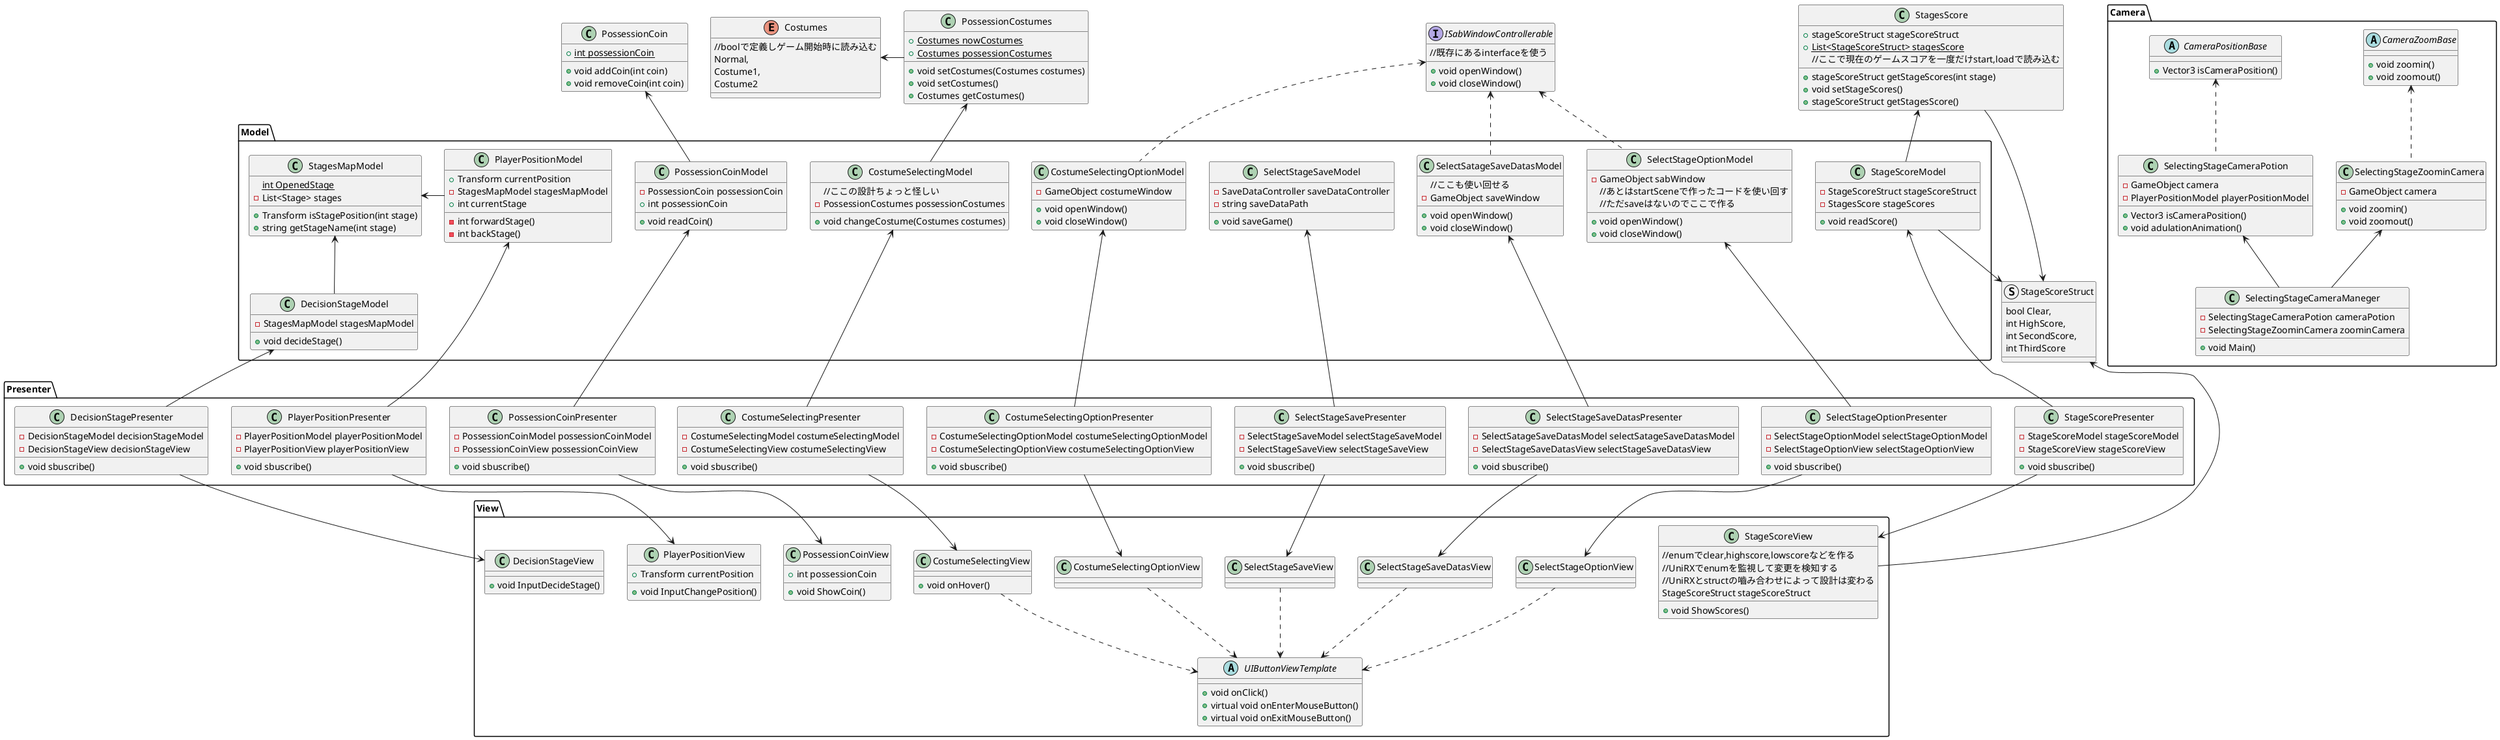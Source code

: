 @startuml GameStageMapSelectMap
    interface ISabWindowControllerable{
        //既存にあるinterfaceを使う
        +void openWindow()
        +void closeWindow()
    }
class StagesScore{
    +stageScoreStruct stageScoreStruct
    +{static}List<StageScoreStruct> stagesScore
    +stageScoreStruct getStageScores(int stage)
    //ここで現在のゲームスコアを一度だけstart,loadで読み込む
    +void setStageScores()
    +stageScoreStruct getStagesScore()
}
class PossessionCostumes{
    +{static}Costumes nowCostumes
    +{static}Costumes possessionCostumes
    +void setCostumes(Costumes costumes)
    +void setCostumes()
    +Costumes getCostumes()
}
enum Costumes{
    //boolで定義しゲーム開始時に読み込む
    Normal,
    Costume1,
    Costume2
}
PossessionCostumes -left-> Costumes
class PossessionCoin{
    +{static}int possessionCoin
    +void addCoin(int coin)
    +void removeCoin(int coin)
}
namespace Model{
    class SelectStageOptionModel{
        -GameObject sabWindow
        +void openWindow()
        +void closeWindow()
        //あとはstartSceneで作ったコードを使い回す
        //ただsaveはないのでここで作る
    }
    SelectStageOptionModel .up.> ISabWindowControllerable
    SelectSatageSaveDatasModel .up.> ISabWindowControllerable
    CostumeSelectingOptionModel .up.> ISabWindowControllerable
    class SelectSatageSaveDatasModel{
        //ここも使い回せる
        -GameObject saveWindow
        +void openWindow()
        +void closeWindow()
    }
    class SelectStageSaveModel{
        -SaveDataController saveDataController
        -string saveDataPath
        +void saveGame()
    }
    class PlayerPositionModel{
        +Transform currentPosition
        -StagesMapModel stagesMapModel
        +int currentStage
        -int forwardStage()
        -int backStage()
    }
    class StagesMapModel{
        {static}int OpenedStage
        -List<Stage> stages
        +Transform isStagePosition(int stage)
        +string getStageName(int stage)
    }
    class DecisionStageModel{
        -StagesMapModel stagesMapModel
        +void decideStage()
    }
    PlayerPositionModel -right-> StagesMapModel
    DecisionStageModel -up-> StagesMapModel
    class StageScoreModel{
        -StageScoreStruct stageScoreStruct
        -StagesScore stageScores
        +void readScore()
    }
    StageScoreModel -up-> StagesScore
    class CostumeSelectingOptionModel{
        -GameObject costumeWindow
        +void openWindow()
        +void closeWindow()
    }
    class CostumeSelectingModel{
        //ここの設計ちょっと怪しい
        -PossessionCostumes possessionCostumes
        +void changeCostume(Costumes costumes)
    }
    CostumeSelectingModel -up-> PossessionCostumes
    class PossessionCoinModel{
        -PossessionCoin possessionCoin
        +int possessionCoin
        +void readCoin()
    }
    PossessionCoinModel -up-> PossessionCoin
}
namespace Presenter{
    class SelectStageOptionPresenter{
        -SelectStageOptionModel selectStageOptionModel
        -SelectStageOptionView selectStageOptionView
        +void sbuscribe()
    }
    class SelectStageSaveDatasPresenter{
        -SelectSatageSaveDatasModel selectSatageSaveDatasModel
        -SelectStageSaveDatasView selectStageSaveDatasView
        +void sbuscribe()
    }
    class SelectStageSavePresenter{
        -SelectStageSaveModel selectStageSaveModel
        -SelectStageSaveView selectStageSaveView
        +void sbuscribe()
    }
    class PlayerPositionPresenter{
        -PlayerPositionModel playerPositionModel
        -PlayerPositionView playerPositionView
        +void sbuscribe()
    }
    class DecisionStagePresenter{
        -DecisionStageModel decisionStageModel
        -DecisionStageView decisionStageView
        +void sbuscribe()
    }
    class StageScorePresenter{
        -StageScoreModel stageScoreModel
        -StageScoreView stageScoreView
        +void sbuscribe()
    }
    class CostumeSelectingOptionPresenter{
        -CostumeSelectingOptionModel costumeSelectingOptionModel
        -CostumeSelectingOptionView costumeSelectingOptionView
        +void sbuscribe()
    }
    class CostumeSelectingPresenter{
        -CostumeSelectingModel costumeSelectingModel
        -CostumeSelectingView costumeSelectingView
        +void sbuscribe()
    }
    class PossessionCoinPresenter{
        -PossessionCoinModel possessionCoinModel
        -PossessionCoinView possessionCoinView
        +void sbuscribe()
    }
}
SelectStageOptionPresenter -up-> SelectStageOptionModel
SelectStageOptionPresenter -down-> View.SelectStageOptionView
SelectStageSaveDatasPresenter -up-> SelectSatageSaveDatasModel
SelectStageSaveDatasPresenter -down-> View.SelectStageSaveDatasView
SelectStageSavePresenter -up-> SelectStageSaveModel
SelectStageSavePresenter -down-> View.SelectStageSaveView
PlayerPositionPresenter -up-> PlayerPositionModel
PlayerPositionPresenter -down-> View.PlayerPositionView
DecisionStagePresenter -up-> DecisionStageModel
DecisionStagePresenter -down-> View.DecisionStageView
StageScorePresenter -up-> StageScoreModel
StageScorePresenter -down-> View.StageScoreView
CostumeSelectingOptionPresenter -up-> CostumeSelectingOptionModel
CostumeSelectingOptionPresenter -down-> View.CostumeSelectingOptionView
CostumeSelectingPresenter -up-> CostumeSelectingModel
CostumeSelectingPresenter -down-> View.CostumeSelectingView
PossessionCoinPresenter -up-> PossessionCoinModel
PossessionCoinPresenter -down-> View.PossessionCoinView
namespace View{
    abstract class UIButtonViewTemplate{
        +void onClick()
        + virtual void onEnterMouseButton()
        + virtual void onExitMouseButton()
    }
    class SelectStageOptionView{
    }
    class SelectStageSaveDatasView{
    }
    class SelectStageSaveView{
    }
    class CostumeSelectingOptionView{
    }
    SelectStageOptionView .down.> UIButtonViewTemplate
    SelectStageSaveDatasView .down.> UIButtonViewTemplate
    SelectStageSaveView .down.> UIButtonViewTemplate
    CostumeSelectingOptionView .down.> UIButtonViewTemplate
    class PlayerPositionView{
        +Transform currentPosition
        +void InputChangePosition()
    }
    class DecisionStageView{
        +void InputDecideStage()
    }
    class StageScoreView{
        //enumでclear,highscore,lowscoreなどを作る
        //UniRXでenumを監視して変更を検知する
        //UniRXとstructの嚙み合わせによって設計は変わる
        StageScoreStruct stageScoreStruct
        +void ShowScores()
    }
    class CostumeSelectingView{
        +void onHover()
    }
    CostumeSelectingView .down.> UIButtonViewTemplate
    class PossessionCoinView{
        +int possessionCoin
        +void ShowCoin()
    }
}
struct StageScoreStruct{
    bool Clear,
    int HighScore,
    int SecondScore,
    int ThirdScore
}
StageScoreView -up-> StageScoreStruct
StageScoreModel -down-> StageScoreStruct
StagesScore -down-> StageScoreStruct

namespace Camera{
    class SelectingStageCameraManeger{
        -SelectingStageCameraPotion cameraPotion
        -SelectingStageZoominCamera zoominCamera
        +void Main()
    }
    class SelectingStageCameraPotion{
        -GameObject camera
        -PlayerPositionModel playerPositionModel
        +Vector3 isCameraPosition() 
        +void adulationAnimation()
    }
    class SelectingStageZoominCamera{
        -GameObject camera
        +void zoomin()
        +void zoomout()
    }
    abstract class CameraPositionBase{
        +Vector3 isCameraPosition()
    }
    abstract class CameraZoomBase{
        +void zoomin()
        +void zoomout()
    }
    SelectingStageCameraManeger -up-> SelectingStageCameraPotion
    SelectingStageCameraManeger -up-> SelectingStageZoominCamera
    SelectingStageCameraPotion .up.> CameraPositionBase
    SelectingStageZoominCamera .up.> CameraZoomBase
}

@enduml


//シングルトンで他のプレイヤーの情報を書かねばいかない